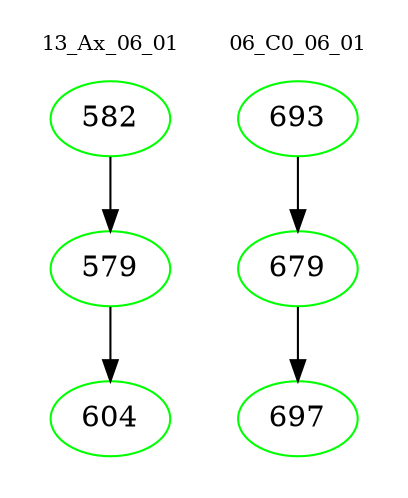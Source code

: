 digraph{
subgraph cluster_0 {
color = white
label = "13_Ax_06_01";
fontsize=10;
T0_582 [label="582", color="green"]
T0_582 -> T0_579 [color="black"]
T0_579 [label="579", color="green"]
T0_579 -> T0_604 [color="black"]
T0_604 [label="604", color="green"]
}
subgraph cluster_1 {
color = white
label = "06_C0_06_01";
fontsize=10;
T1_693 [label="693", color="green"]
T1_693 -> T1_679 [color="black"]
T1_679 [label="679", color="green"]
T1_679 -> T1_697 [color="black"]
T1_697 [label="697", color="green"]
}
}
